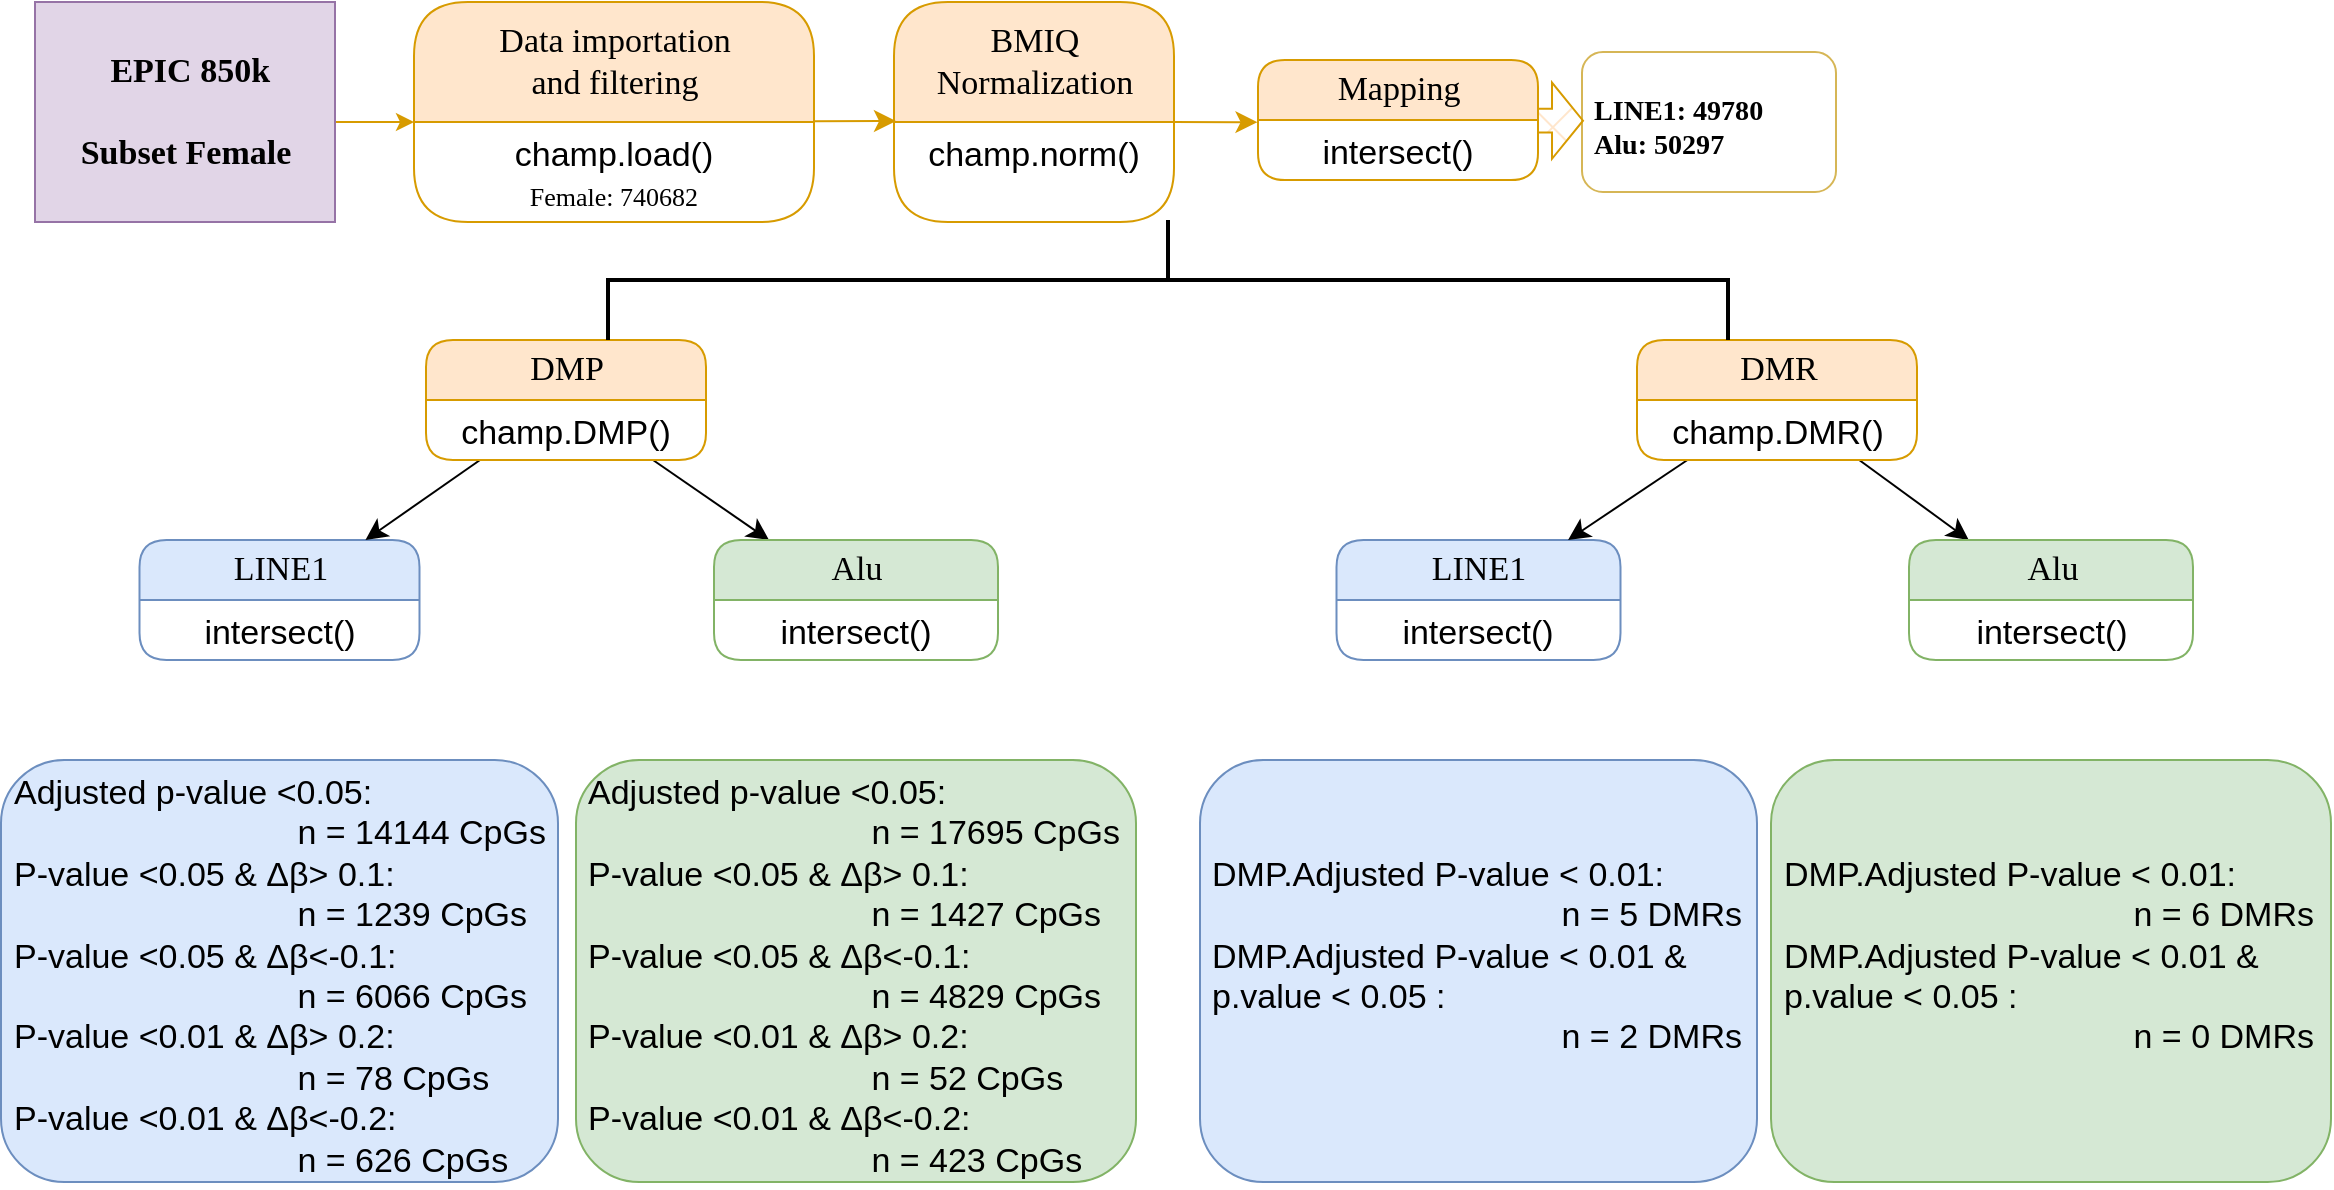 <mxfile version="23.1.1" type="github">
  <diagram name="第 1 页" id="xuQ8l54krWLs2Sx5iRQF">
    <mxGraphModel dx="1434" dy="738" grid="1" gridSize="10" guides="1" tooltips="1" connect="1" arrows="1" fold="1" page="1" pageScale="1" pageWidth="1169" pageHeight="827" math="0" shadow="0">
      <root>
        <mxCell id="0" />
        <mxCell id="1" parent="0" />
        <mxCell id="Zb1GKSkhsLk-omKHb7x3-1" style="edgeStyle=orthogonalEdgeStyle;rounded=0;orthogonalLoop=1;jettySize=auto;html=1;exitX=1;exitY=0.5;exitDx=0;exitDy=0;entryX=0;entryY=0.5;entryDx=0;entryDy=0;fillColor=#ffe6cc;strokeColor=#d79b00;" parent="1" edge="1">
          <mxGeometry relative="1" as="geometry">
            <mxPoint x="168.5" y="70" as="sourcePoint" />
            <mxPoint x="208" y="70" as="targetPoint" />
          </mxGeometry>
        </mxCell>
        <mxCell id="Zb1GKSkhsLk-omKHb7x3-2" value="&lt;b style=&quot;font-size: 17px;&quot;&gt;&amp;nbsp;EPIC 850k&lt;br&gt;&lt;br&gt;Subset Female&lt;br&gt;&lt;/b&gt;" style="whiteSpace=wrap;html=1;rounded=0;shadow=0;comic=0;labelBackgroundColor=none;strokeWidth=1;fontFamily=Verdana;fontSize=12;align=center;fillColor=#e1d5e7;strokeColor=#9673a6;" parent="1" vertex="1">
          <mxGeometry x="18.5" y="10" width="150" height="110" as="geometry" />
        </mxCell>
        <mxCell id="Zb1GKSkhsLk-omKHb7x3-3" value="&lt;font style=&quot;font-size: 17px;&quot;&gt;Data importation &lt;br&gt;and filtering&lt;/font&gt;" style="swimlane;html=1;fontStyle=0;childLayout=stackLayout;horizontal=1;startSize=60;fillColor=#ffe6cc;horizontalStack=0;resizeParent=1;resizeLast=0;collapsible=1;marginBottom=0;swimlaneFillColor=#ffffff;align=center;rounded=1;shadow=0;comic=0;labelBackgroundColor=none;strokeWidth=1;fontFamily=Verdana;fontSize=12;strokeColor=#d79b00;" parent="1" vertex="1">
          <mxGeometry x="208" y="10" width="200" height="110" as="geometry">
            <mxRectangle x="210" y="40" width="220" height="30" as="alternateBounds" />
          </mxGeometry>
        </mxCell>
        <mxCell id="Zb1GKSkhsLk-omKHb7x3-4" value="&lt;font style=&quot;&quot;&gt;&lt;span style=&quot;font-size: 17px;&quot;&gt;champ.load()&lt;br&gt;&lt;/span&gt;&lt;span style=&quot;font-size: 13px; font-family: Verdana; text-align: left; background-color: initial;&quot;&gt;Female: 740682&lt;/span&gt;&lt;span style=&quot;font-size: 17px;&quot;&gt;&lt;br&gt;&lt;/span&gt;&lt;/font&gt;" style="text;html=1;spacingLeft=4;spacingRight=4;whiteSpace=wrap;overflow=hidden;rotatable=0;points=[[0,0.5],[1,0.5]];portConstraint=eastwest;align=center;rounded=1;" parent="Zb1GKSkhsLk-omKHb7x3-3" vertex="1">
          <mxGeometry y="60" width="200" height="40" as="geometry" />
        </mxCell>
        <mxCell id="Zb1GKSkhsLk-omKHb7x3-5" value="&lt;font style=&quot;font-size: 17px;&quot;&gt;BMIQ &lt;br&gt;Normalization&lt;/font&gt;" style="swimlane;html=1;fontStyle=0;childLayout=stackLayout;horizontal=1;startSize=60;fillColor=#ffe6cc;horizontalStack=0;resizeParent=1;resizeLast=0;collapsible=1;marginBottom=0;swimlaneFillColor=#ffffff;align=center;rounded=1;shadow=0;comic=0;labelBackgroundColor=none;strokeWidth=1;fontFamily=Verdana;fontSize=12;strokeColor=#d79b00;" parent="1" vertex="1">
          <mxGeometry x="448" y="10" width="140" height="110" as="geometry" />
        </mxCell>
        <mxCell id="Zb1GKSkhsLk-omKHb7x3-6" value="&lt;font style=&quot;font-size: 17px;&quot;&gt;champ.norm()&lt;/font&gt;" style="text;html=1;spacingLeft=4;spacingRight=4;whiteSpace=wrap;overflow=hidden;rotatable=0;points=[[0,0.5],[1,0.5]];portConstraint=eastwest;align=center;rounded=1;" parent="Zb1GKSkhsLk-omKHb7x3-5" vertex="1">
          <mxGeometry y="60" width="140" height="40" as="geometry" />
        </mxCell>
        <mxCell id="Zb1GKSkhsLk-omKHb7x3-7" value="&lt;font style=&quot;font-size: 17px;&quot;&gt;Mapping&lt;/font&gt;" style="swimlane;html=1;fontStyle=0;childLayout=stackLayout;horizontal=1;startSize=30;fillColor=#ffe6cc;horizontalStack=0;resizeParent=1;resizeLast=0;collapsible=1;marginBottom=0;swimlaneFillColor=#ffffff;align=center;rounded=1;shadow=0;comic=0;labelBackgroundColor=none;strokeWidth=1;fontFamily=Verdana;fontSize=12;strokeColor=#d79b00;" parent="1" vertex="1">
          <mxGeometry x="630" y="39" width="140" height="60" as="geometry" />
        </mxCell>
        <mxCell id="Zb1GKSkhsLk-omKHb7x3-8" value="&lt;font style=&quot;font-size: 17px;&quot;&gt;intersect()&lt;/font&gt;" style="text;html=1;spacingLeft=4;spacingRight=4;whiteSpace=wrap;overflow=hidden;rotatable=0;points=[[0,0.5],[1,0.5]];portConstraint=eastwest;align=center;rounded=1;" parent="Zb1GKSkhsLk-omKHb7x3-7" vertex="1">
          <mxGeometry y="30" width="140" height="30" as="geometry" />
        </mxCell>
        <mxCell id="Zb1GKSkhsLk-omKHb7x3-9" value="&lt;font style=&quot;font-size: 17px;&quot;&gt;LINE1&lt;/font&gt;" style="swimlane;html=1;fontStyle=0;childLayout=stackLayout;horizontal=1;startSize=30;fillColor=#dae8fc;horizontalStack=0;resizeParent=1;resizeLast=0;collapsible=1;marginBottom=0;swimlaneFillColor=#ffffff;align=center;rounded=1;shadow=0;comic=0;labelBackgroundColor=none;strokeWidth=1;fontFamily=Verdana;fontSize=12;strokeColor=#6c8ebf;" parent="1" vertex="1">
          <mxGeometry x="70.75" y="279" width="140" height="60" as="geometry" />
        </mxCell>
        <mxCell id="Zb1GKSkhsLk-omKHb7x3-10" value="&lt;font style=&quot;font-size: 17px;&quot;&gt;intersect()&lt;/font&gt;" style="text;html=1;strokeColor=none;fillColor=none;spacingLeft=4;spacingRight=4;whiteSpace=wrap;overflow=hidden;rotatable=0;points=[[0,0.5],[1,0.5]];portConstraint=eastwest;align=center;" parent="Zb1GKSkhsLk-omKHb7x3-9" vertex="1">
          <mxGeometry y="30" width="140" height="30" as="geometry" />
        </mxCell>
        <mxCell id="Zb1GKSkhsLk-omKHb7x3-11" style="edgeStyle=none;html=1;labelBackgroundColor=none;startFill=0;startSize=8;endFill=1;endSize=8;fontFamily=Verdana;fontSize=12;" parent="1" source="Zb1GKSkhsLk-omKHb7x3-13" target="Zb1GKSkhsLk-omKHb7x3-15" edge="1">
          <mxGeometry relative="1" as="geometry" />
        </mxCell>
        <mxCell id="Zb1GKSkhsLk-omKHb7x3-12" style="edgeStyle=none;html=1;labelBackgroundColor=none;startFill=0;startSize=8;endFill=1;endSize=8;fontFamily=Verdana;fontSize=12;" parent="1" source="Zb1GKSkhsLk-omKHb7x3-13" target="Zb1GKSkhsLk-omKHb7x3-9" edge="1">
          <mxGeometry relative="1" as="geometry" />
        </mxCell>
        <mxCell id="Zb1GKSkhsLk-omKHb7x3-13" value="&lt;font style=&quot;font-size: 17px;&quot;&gt;DMP&lt;/font&gt;" style="swimlane;html=1;fontStyle=0;childLayout=stackLayout;horizontal=1;startSize=30;fillColor=#ffe6cc;horizontalStack=0;resizeParent=1;resizeLast=0;collapsible=1;marginBottom=0;swimlaneFillColor=#ffffff;align=center;rounded=1;shadow=0;comic=0;labelBackgroundColor=none;strokeWidth=1;fontFamily=Verdana;fontSize=12;strokeColor=#d79b00;" parent="1" vertex="1">
          <mxGeometry x="214" y="179" width="140" height="60" as="geometry" />
        </mxCell>
        <mxCell id="Zb1GKSkhsLk-omKHb7x3-14" value="&lt;font style=&quot;font-size: 17px;&quot;&gt;champ.DMP()&lt;/font&gt;" style="text;html=1;spacingLeft=4;spacingRight=4;whiteSpace=wrap;overflow=hidden;rotatable=0;points=[[0,0.5],[1,0.5]];portConstraint=eastwest;align=center;rounded=1;" parent="Zb1GKSkhsLk-omKHb7x3-13" vertex="1">
          <mxGeometry y="30" width="140" height="30" as="geometry" />
        </mxCell>
        <mxCell id="Zb1GKSkhsLk-omKHb7x3-15" value="&lt;font style=&quot;font-size: 17px;&quot;&gt;Alu&lt;/font&gt;" style="swimlane;html=1;fontStyle=0;childLayout=stackLayout;horizontal=1;startSize=30;fillColor=#d5e8d4;horizontalStack=0;resizeParent=1;resizeLast=0;collapsible=1;marginBottom=0;swimlaneFillColor=#ffffff;align=center;rounded=1;shadow=0;comic=0;labelBackgroundColor=none;strokeWidth=1;fontFamily=Verdana;fontSize=12;strokeColor=#82b366;" parent="1" vertex="1">
          <mxGeometry x="358" y="279" width="142" height="60" as="geometry" />
        </mxCell>
        <mxCell id="Zb1GKSkhsLk-omKHb7x3-16" value="&lt;font style=&quot;font-size: 17px;&quot;&gt;intersect()&lt;/font&gt;" style="text;html=1;strokeColor=none;fillColor=none;spacingLeft=4;spacingRight=4;whiteSpace=wrap;overflow=hidden;rotatable=0;points=[[0,0.5],[1,0.5]];portConstraint=eastwest;align=center;" parent="Zb1GKSkhsLk-omKHb7x3-15" vertex="1">
          <mxGeometry y="30" width="142" height="30" as="geometry" />
        </mxCell>
        <mxCell id="Zb1GKSkhsLk-omKHb7x3-17" style="edgeStyle=none;html=1;labelBackgroundColor=none;startFill=0;startSize=8;endFill=1;endSize=8;fontFamily=Verdana;fontSize=12;entryX=0.007;entryY=-0.012;entryDx=0;entryDy=0;entryPerimeter=0;fillColor=#ffe6cc;strokeColor=#d79b00;exitX=1;exitY=0.542;exitDx=0;exitDy=0;exitPerimeter=0;" parent="1" source="Zb1GKSkhsLk-omKHb7x3-3" target="Zb1GKSkhsLk-omKHb7x3-6" edge="1">
          <mxGeometry relative="1" as="geometry">
            <mxPoint x="413" y="60" as="sourcePoint" />
            <mxPoint x="442" y="59.5" as="targetPoint" />
          </mxGeometry>
        </mxCell>
        <mxCell id="Zb1GKSkhsLk-omKHb7x3-18" value="&lt;font style=&quot;font-size: 17px;&quot;&gt;LINE1&lt;/font&gt;" style="swimlane;html=1;fontStyle=0;childLayout=stackLayout;horizontal=1;startSize=30;fillColor=#dae8fc;horizontalStack=0;resizeParent=1;resizeLast=0;collapsible=1;marginBottom=0;swimlaneFillColor=#ffffff;align=center;rounded=1;shadow=0;comic=0;labelBackgroundColor=none;strokeWidth=1;fontFamily=Verdana;fontSize=12;strokeColor=#6c8ebf;" parent="1" vertex="1">
          <mxGeometry x="669.25" y="279" width="142" height="60" as="geometry" />
        </mxCell>
        <mxCell id="Zb1GKSkhsLk-omKHb7x3-19" value="&lt;font style=&quot;font-size: 17px;&quot;&gt;intersect()&lt;/font&gt;" style="text;html=1;strokeColor=none;fillColor=none;spacingLeft=4;spacingRight=4;whiteSpace=wrap;overflow=hidden;rotatable=0;points=[[0,0.5],[1,0.5]];portConstraint=eastwest;align=center;" parent="Zb1GKSkhsLk-omKHb7x3-18" vertex="1">
          <mxGeometry y="30" width="142" height="30" as="geometry" />
        </mxCell>
        <mxCell id="Zb1GKSkhsLk-omKHb7x3-20" style="edgeStyle=none;html=1;labelBackgroundColor=none;startFill=0;startSize=8;endFill=1;endSize=8;fontFamily=Verdana;fontSize=12;" parent="1" source="Zb1GKSkhsLk-omKHb7x3-22" target="Zb1GKSkhsLk-omKHb7x3-24" edge="1">
          <mxGeometry relative="1" as="geometry" />
        </mxCell>
        <mxCell id="Zb1GKSkhsLk-omKHb7x3-21" style="edgeStyle=none;html=1;labelBackgroundColor=none;startFill=0;startSize=8;endFill=1;endSize=8;fontFamily=Verdana;fontSize=12;" parent="1" source="Zb1GKSkhsLk-omKHb7x3-22" target="Zb1GKSkhsLk-omKHb7x3-18" edge="1">
          <mxGeometry relative="1" as="geometry" />
        </mxCell>
        <mxCell id="Zb1GKSkhsLk-omKHb7x3-22" value="&lt;font style=&quot;font-size: 17px;&quot;&gt;DMR&lt;/font&gt;" style="swimlane;html=1;fontStyle=0;childLayout=stackLayout;horizontal=1;startSize=30;fillColor=#ffe6cc;horizontalStack=0;resizeParent=1;resizeLast=0;collapsible=1;marginBottom=0;swimlaneFillColor=#ffffff;align=center;rounded=1;shadow=0;comic=0;labelBackgroundColor=none;strokeWidth=1;fontFamily=Verdana;fontSize=12;strokeColor=#d79b00;" parent="1" vertex="1">
          <mxGeometry x="819.5" y="179" width="140" height="60" as="geometry" />
        </mxCell>
        <mxCell id="Zb1GKSkhsLk-omKHb7x3-23" value="&lt;font style=&quot;font-size: 17px;&quot;&gt;champ.DMR()&lt;/font&gt;" style="text;html=1;spacingLeft=4;spacingRight=4;whiteSpace=wrap;overflow=hidden;rotatable=0;points=[[0,0.5],[1,0.5]];portConstraint=eastwest;align=center;rounded=1;" parent="Zb1GKSkhsLk-omKHb7x3-22" vertex="1">
          <mxGeometry y="30" width="140" height="30" as="geometry" />
        </mxCell>
        <mxCell id="Zb1GKSkhsLk-omKHb7x3-24" value="&lt;font style=&quot;font-size: 17px;&quot;&gt;Alu&lt;/font&gt;" style="swimlane;html=1;fontStyle=0;childLayout=stackLayout;horizontal=1;startSize=30;fillColor=#d5e8d4;horizontalStack=0;resizeParent=1;resizeLast=0;collapsible=1;marginBottom=0;swimlaneFillColor=#ffffff;align=center;rounded=1;shadow=0;comic=0;labelBackgroundColor=none;strokeWidth=1;fontFamily=Verdana;fontSize=12;strokeColor=#82b366;" parent="1" vertex="1">
          <mxGeometry x="955.5" y="279" width="142" height="60" as="geometry" />
        </mxCell>
        <mxCell id="Zb1GKSkhsLk-omKHb7x3-25" value="&lt;font style=&quot;font-size: 17px;&quot;&gt;intersect()&lt;/font&gt;" style="text;html=1;strokeColor=none;fillColor=none;spacingLeft=4;spacingRight=4;whiteSpace=wrap;overflow=hidden;rotatable=0;points=[[0,0.5],[1,0.5]];portConstraint=eastwest;align=center;" parent="Zb1GKSkhsLk-omKHb7x3-24" vertex="1">
          <mxGeometry y="30" width="142" height="30" as="geometry" />
        </mxCell>
        <mxCell id="Zb1GKSkhsLk-omKHb7x3-26" value="&lt;font style=&quot;font-size: 17px;&quot;&gt;Adjusted p-value &amp;lt;0.05: &lt;br&gt;&amp;nbsp; &amp;nbsp; &amp;nbsp; &amp;nbsp; &amp;nbsp; &amp;nbsp; &amp;nbsp; &amp;nbsp; &amp;nbsp; &amp;nbsp; &amp;nbsp; &amp;nbsp; &amp;nbsp; &amp;nbsp; &amp;nbsp; n = 14144 CpGs &lt;br&gt;P-value &amp;lt;0.05 &amp;amp; Δβ&amp;gt; 0.1:&lt;br&gt;&amp;nbsp; &amp;nbsp; &amp;nbsp; &amp;nbsp; &amp;nbsp; &amp;nbsp; &amp;nbsp; &amp;nbsp; &amp;nbsp; &amp;nbsp; &amp;nbsp; &amp;nbsp; &amp;nbsp; &amp;nbsp; &amp;nbsp; n = 1239 CpGs&lt;br&gt;P-value &amp;lt;0.05 &amp;amp; Δβ&amp;lt;-0.1:&lt;br&gt;&amp;nbsp; &amp;nbsp; &amp;nbsp; &amp;nbsp; &amp;nbsp; &amp;nbsp; &amp;nbsp; &amp;nbsp; &amp;nbsp; &amp;nbsp; &amp;nbsp; &amp;nbsp; &amp;nbsp; &amp;nbsp; &amp;nbsp; n = 6066 CpGs&lt;br&gt;P-value &amp;lt;0.01 &amp;amp; Δβ&amp;gt; 0.2:&lt;br&gt;&amp;nbsp; &amp;nbsp; &amp;nbsp; &amp;nbsp; &amp;nbsp; &amp;nbsp; &amp;nbsp; &amp;nbsp; &amp;nbsp; &amp;nbsp; &amp;nbsp; &amp;nbsp; &amp;nbsp; &amp;nbsp; &amp;nbsp; n = 78 CpGs&lt;br style=&quot;border-color: var(--border-color);&quot;&gt;P-value &amp;lt;0.01 &amp;amp; Δβ&amp;lt;-0.2:&lt;br&gt;&amp;nbsp; &amp;nbsp; &amp;nbsp; &amp;nbsp; &amp;nbsp; &amp;nbsp; &amp;nbsp; &amp;nbsp; &amp;nbsp; &amp;nbsp; &amp;nbsp; &amp;nbsp; &amp;nbsp; &amp;nbsp; &amp;nbsp; n = 626 CpGs&lt;br&gt;&lt;/font&gt;" style="text;html=1;spacingLeft=4;spacingRight=4;whiteSpace=wrap;overflow=hidden;rotatable=0;points=[[0,0.5],[1,0.5]];portConstraint=eastwest;align=left;rounded=1;fillColor=#dae8fc;strokeColor=#6c8ebf;" parent="1" vertex="1">
          <mxGeometry x="1.5" y="389" width="278.5" height="211" as="geometry" />
        </mxCell>
        <mxCell id="Zb1GKSkhsLk-omKHb7x3-29" value="&lt;div style=&quot;font-size: 17px;&quot;&gt;&lt;font style=&quot;font-size: 17px;&quot;&gt;Adjusted p-value &amp;lt;0.05:&lt;/font&gt;&lt;/div&gt;&lt;div style=&quot;font-size: 17px;&quot;&gt;&lt;font style=&quot;font-size: 17px;&quot;&gt;&amp;nbsp; &amp;nbsp; &amp;nbsp; &amp;nbsp; &amp;nbsp; &amp;nbsp; &amp;nbsp; &amp;nbsp; &amp;nbsp; &amp;nbsp; &amp;nbsp; &amp;nbsp; &amp;nbsp; &amp;nbsp; &amp;nbsp; n = 17695 CpGs&lt;/font&gt;&lt;/div&gt;&lt;div style=&quot;font-size: 17px;&quot;&gt;&lt;font style=&quot;font-size: 17px;&quot;&gt;P-value &amp;lt;0.05 &amp;amp; Δβ&amp;gt; 0.1:&lt;/font&gt;&lt;/div&gt;&lt;div style=&quot;font-size: 17px;&quot;&gt;&lt;font style=&quot;font-size: 17px;&quot;&gt;&amp;nbsp; &amp;nbsp; &amp;nbsp; &amp;nbsp; &amp;nbsp; &amp;nbsp; &amp;nbsp; &amp;nbsp; &amp;nbsp; &amp;nbsp; &amp;nbsp; &amp;nbsp; &amp;nbsp; &amp;nbsp; &amp;nbsp; n = 1427 CpGs&lt;/font&gt;&lt;/div&gt;&lt;div style=&quot;font-size: 17px;&quot;&gt;&lt;font style=&quot;font-size: 17px;&quot;&gt;P-value &amp;lt;0.05 &amp;amp; Δβ&amp;lt;-0.1:&lt;/font&gt;&lt;/div&gt;&lt;div style=&quot;font-size: 17px;&quot;&gt;&lt;font style=&quot;font-size: 17px;&quot;&gt;&amp;nbsp; &amp;nbsp; &amp;nbsp; &amp;nbsp; &amp;nbsp; &amp;nbsp; &amp;nbsp; &amp;nbsp; &amp;nbsp; &amp;nbsp; &amp;nbsp; &amp;nbsp; &amp;nbsp; &amp;nbsp; &amp;nbsp; n = 4829 CpGs&lt;/font&gt;&lt;/div&gt;&lt;div style=&quot;font-size: 17px;&quot;&gt;&lt;font style=&quot;font-size: 17px;&quot;&gt;P-value &amp;lt;0.01 &amp;amp; Δβ&amp;gt; 0.2:&lt;/font&gt;&lt;/div&gt;&lt;div style=&quot;font-size: 17px;&quot;&gt;&lt;font style=&quot;font-size: 17px;&quot;&gt;&amp;nbsp; &amp;nbsp; &amp;nbsp; &amp;nbsp; &amp;nbsp; &amp;nbsp; &amp;nbsp; &amp;nbsp; &amp;nbsp; &amp;nbsp; &amp;nbsp; &amp;nbsp; &amp;nbsp; &amp;nbsp; &amp;nbsp; n = 52 CpGs&lt;/font&gt;&lt;/div&gt;&lt;div style=&quot;font-size: 17px;&quot;&gt;&lt;font style=&quot;font-size: 17px;&quot;&gt;P-value &amp;lt;0.01 &amp;amp; Δβ&amp;lt;-0.2:&lt;/font&gt;&lt;/div&gt;&lt;div style=&quot;font-size: 17px;&quot;&gt;&lt;font style=&quot;font-size: 17px;&quot;&gt;&amp;nbsp; &amp;nbsp; &amp;nbsp; &amp;nbsp; &amp;nbsp; &amp;nbsp; &amp;nbsp; &amp;nbsp; &amp;nbsp; &amp;nbsp; &amp;nbsp; &amp;nbsp; &amp;nbsp; &amp;nbsp; &amp;nbsp; n = 423 CpGs&lt;/font&gt;&lt;/div&gt;" style="text;html=1;spacingLeft=4;spacingRight=4;whiteSpace=wrap;overflow=hidden;rotatable=0;points=[[0,0.5],[1,0.5]];portConstraint=eastwest;align=left;rounded=1;fillColor=#d5e8d4;strokeColor=#82b366;" parent="1" vertex="1">
          <mxGeometry x="289" y="389" width="280" height="211" as="geometry" />
        </mxCell>
        <mxCell id="Zb1GKSkhsLk-omKHb7x3-32" value="&lt;h3&gt;&lt;font face=&quot;Verdana&quot;&gt;LINE1: 49780&lt;/font&gt;&amp;nbsp;&lt;font face=&quot;Verdana&quot;&gt;&lt;span style=&quot;background-color: initial;&quot;&gt;&lt;br&gt;&lt;/span&gt;&lt;/font&gt;&lt;font face=&quot;Verdana&quot;&gt;&lt;span style=&quot;background-color: initial;&quot;&gt;Alu: 50297&lt;/span&gt;&lt;/font&gt;&lt;/h3&gt;" style="text;html=1;spacingLeft=4;spacingRight=4;whiteSpace=wrap;overflow=hidden;rotatable=0;points=[[0,0.5],[1,0.5]];portConstraint=eastwest;align=left;rounded=1;fillColor=default;strokeColor=#d6b656;fillStyle=cross-hatch;" parent="1" vertex="1">
          <mxGeometry x="792" y="35" width="127" height="70" as="geometry" />
        </mxCell>
        <mxCell id="Zb1GKSkhsLk-omKHb7x3-35" style="edgeStyle=none;html=1;labelBackgroundColor=none;startFill=0;startSize=8;endFill=1;endSize=8;fontFamily=Verdana;fontSize=12;entryX=0.011;entryY=0.003;entryDx=0;entryDy=0;fillColor=#ffe6cc;strokeColor=#d79b00;entryPerimeter=0;" parent="1" edge="1">
          <mxGeometry relative="1" as="geometry">
            <mxPoint x="629.76" y="70.09" as="targetPoint" />
            <mxPoint x="588" y="70" as="sourcePoint" />
          </mxGeometry>
        </mxCell>
        <mxCell id="Zb1GKSkhsLk-omKHb7x3-36" value="" style="html=1;shadow=0;dashed=0;align=center;verticalAlign=middle;shape=mxgraph.arrows2.arrow;dy=0.69;dx=15.5;direction=south;notch=0;fillColor=#ffe6cc;strokeColor=#d79b00;fillStyle=cross-hatch;rotation=-90;" parent="1" vertex="1">
          <mxGeometry x="762.19" y="58.07" width="38.13" height="22.5" as="geometry" />
        </mxCell>
        <mxCell id="Zb1GKSkhsLk-omKHb7x3-50" value="" style="strokeWidth=2;html=1;shape=mxgraph.flowchart.annotation_2;align=left;labelPosition=right;pointerEvents=1;rotation=90;" parent="1" vertex="1">
          <mxGeometry x="555" y="-131" width="60" height="560" as="geometry" />
        </mxCell>
        <mxCell id="Zb1GKSkhsLk-omKHb7x3-51" value="&lt;font style=&quot;font-size: 17px;&quot;&gt;&lt;br&gt;&lt;br&gt;DMP.Adjusted P-value &amp;lt; 0.01:&lt;br style=&quot;border-color: var(--border-color);&quot;&gt;&amp;nbsp; &amp;nbsp; &amp;nbsp; &amp;nbsp; &amp;nbsp; &amp;nbsp; &amp;nbsp; &amp;nbsp; &amp;nbsp; &amp;nbsp; &amp;nbsp; &amp;nbsp; &amp;nbsp; &amp;nbsp; &amp;nbsp; &amp;nbsp; &amp;nbsp; &amp;nbsp; &amp;nbsp;n = 5 DMRs&lt;br style=&quot;border-color: var(--border-color);&quot;&gt;DMP.Adjusted P-value &amp;lt; 0.01 &amp;amp; p.value &amp;lt; 0.05&amp;nbsp;:&amp;nbsp; &amp;nbsp; &amp;nbsp; &amp;nbsp; &amp;nbsp; &amp;nbsp; &amp;nbsp; &amp;nbsp; &amp;nbsp; &amp;nbsp; &amp;nbsp; &amp;nbsp; &amp;nbsp; &amp;nbsp; &amp;nbsp; &amp;nbsp; &amp;nbsp; &amp;nbsp; &amp;nbsp; &amp;nbsp; &amp;nbsp; &amp;nbsp; &amp;nbsp; &amp;nbsp; &amp;nbsp; &amp;nbsp; &amp;nbsp; &amp;nbsp; &amp;nbsp; &amp;nbsp; &amp;nbsp; &amp;nbsp; &amp;nbsp; &amp;nbsp; &amp;nbsp;n = 2 DMRs&lt;br&gt;&lt;/font&gt;" style="text;html=1;spacingLeft=4;spacingRight=4;whiteSpace=wrap;overflow=hidden;rotatable=0;points=[[0,0.5],[1,0.5]];portConstraint=eastwest;align=left;rounded=1;fillColor=#dae8fc;strokeColor=#6c8ebf;" parent="1" vertex="1">
          <mxGeometry x="601" y="389" width="278.5" height="211" as="geometry" />
        </mxCell>
        <mxCell id="Zb1GKSkhsLk-omKHb7x3-52" value="&lt;div style=&quot;font-size: 17px;&quot;&gt;&lt;br&gt;&lt;/div&gt;&lt;div style=&quot;font-size: 17px;&quot;&gt;&lt;br&gt;&lt;/div&gt;&lt;div style=&quot;font-size: 17px;&quot;&gt;DMP.Adjusted P-value &amp;lt; 0.01:&lt;br style=&quot;border-color: var(--border-color);&quot;&gt;&amp;nbsp; &amp;nbsp; &amp;nbsp; &amp;nbsp; &amp;nbsp; &amp;nbsp; &amp;nbsp; &amp;nbsp; &amp;nbsp; &amp;nbsp; &amp;nbsp; &amp;nbsp; &amp;nbsp; &amp;nbsp; &amp;nbsp; &amp;nbsp; &amp;nbsp; &amp;nbsp; &amp;nbsp;n = 6 DMRs&lt;br style=&quot;border-color: var(--border-color);&quot;&gt;DMP.Adjusted P-value &amp;lt; 0.01 &amp;amp; p.value &amp;lt; 0.05&amp;nbsp;:&amp;nbsp; &amp;nbsp; &amp;nbsp; &amp;nbsp; &amp;nbsp; &amp;nbsp; &amp;nbsp; &amp;nbsp; &amp;nbsp; &amp;nbsp; &amp;nbsp; &amp;nbsp; &amp;nbsp; &amp;nbsp; &amp;nbsp; &amp;nbsp; &amp;nbsp; &amp;nbsp; &amp;nbsp; &amp;nbsp; &amp;nbsp; &amp;nbsp; &amp;nbsp; &amp;nbsp; &amp;nbsp; &amp;nbsp; &amp;nbsp; &amp;nbsp; &amp;nbsp; &amp;nbsp; &amp;nbsp; &amp;nbsp; &amp;nbsp; &amp;nbsp; &amp;nbsp;n = 0 DMRs&lt;br&gt;&lt;/div&gt;" style="text;html=1;spacingLeft=4;spacingRight=4;whiteSpace=wrap;overflow=hidden;rotatable=0;points=[[0,0.5],[1,0.5]];portConstraint=eastwest;align=left;rounded=1;fillColor=#d5e8d4;strokeColor=#82b366;" parent="1" vertex="1">
          <mxGeometry x="886.5" y="389" width="280" height="211" as="geometry" />
        </mxCell>
      </root>
    </mxGraphModel>
  </diagram>
</mxfile>
